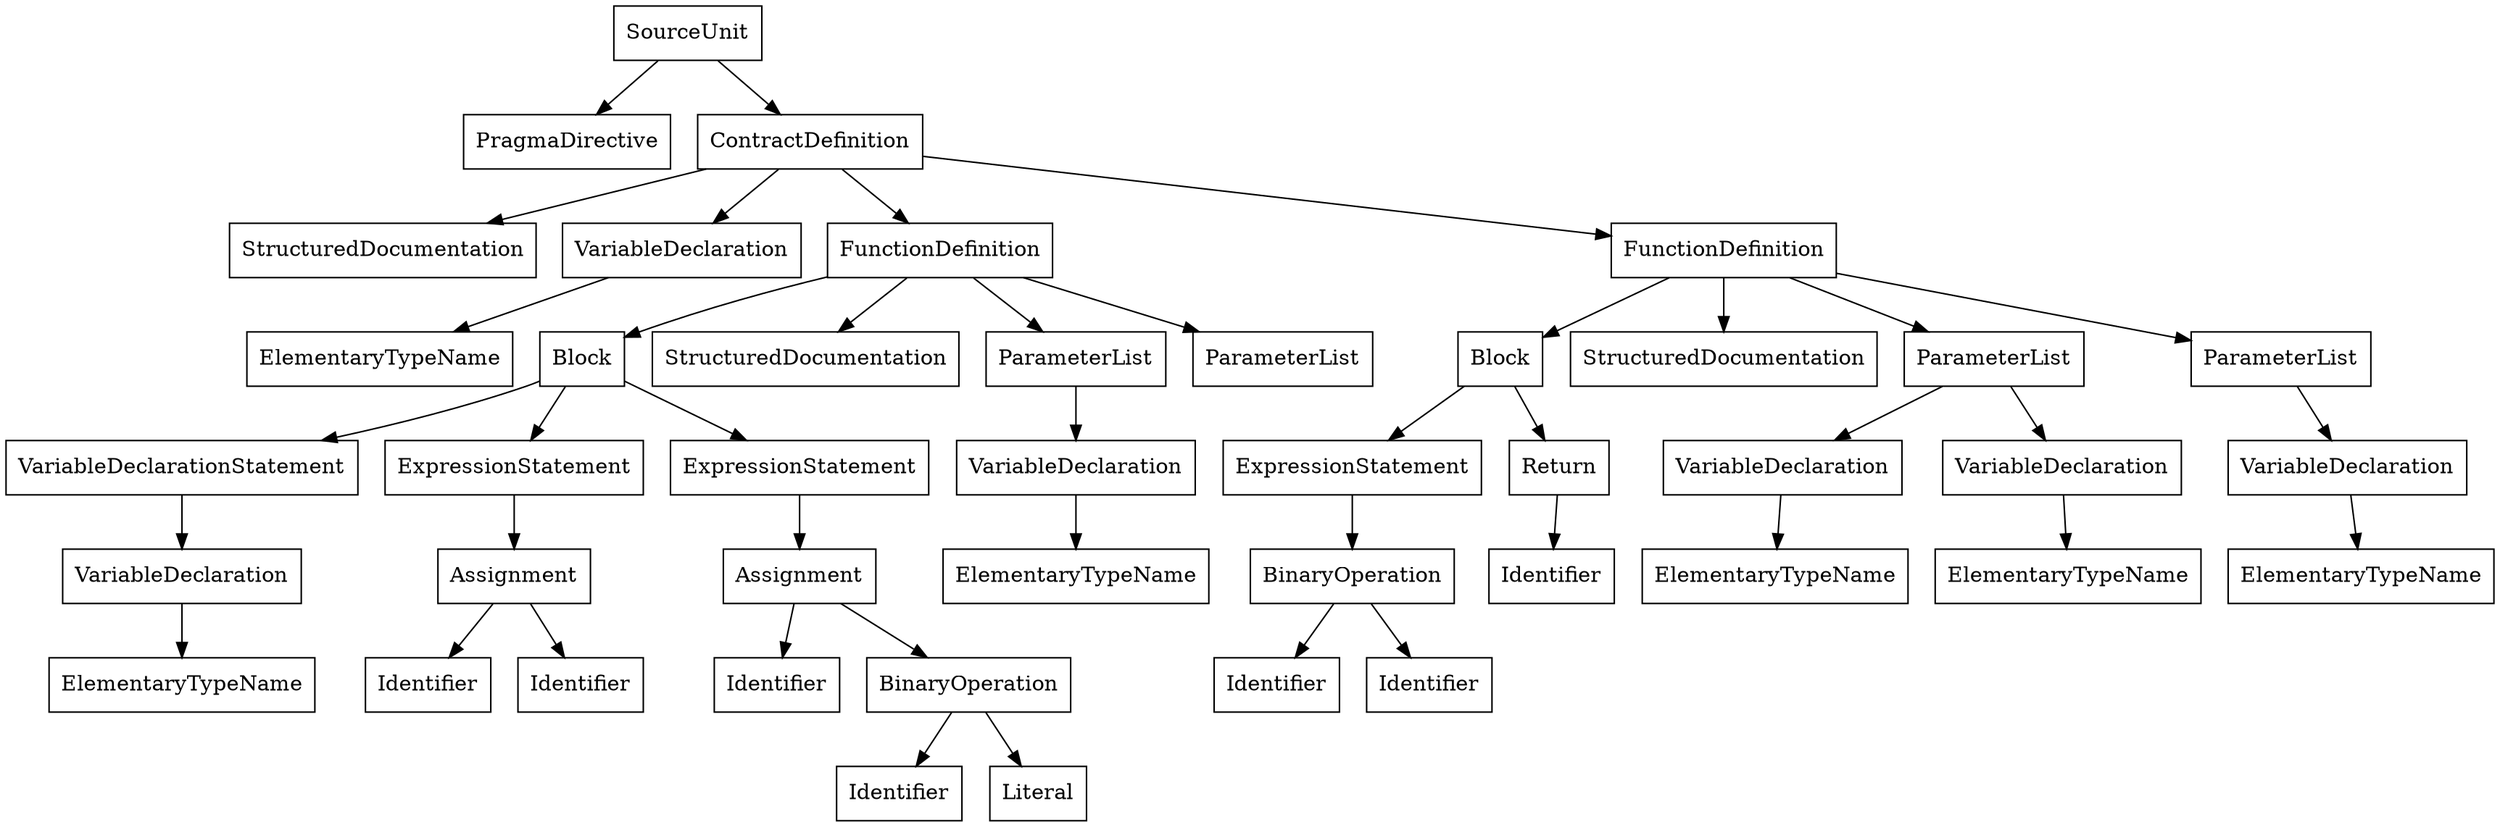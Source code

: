 digraph G{
node[shape=box]
94523330596672[label="SourceUnit"]
94523330596400[label="PragmaDirective"]
94523330596672->94523330596400
94523330596416[label="ContractDefinition"]
94523330596672->94523330596416
94523330596032[label="StructuredDocumentation"]
94523330596416->94523330596032
94523330595808[label="VariableDeclaration"]
94523330596416->94523330595808
94523330582720[label="ElementaryTypeName"]
94523330595808->94523330582720
94523330595824[label="FunctionDefinition"]
94523330596416->94523330595824
94523330589336[label="Block"]
94523330595824->94523330589336
94523330587720[label="VariableDeclarationStatement"]
94523330589336->94523330587720
94523330583632[label="VariableDeclaration"]
94523330587720->94523330583632
94523330583584[label="ElementaryTypeName"]
94523330583632->94523330583584
94523330587736[label="ExpressionStatement"]
94523330589336->94523330587736
94523330585104[label="Assignment"]
94523330587736->94523330585104
94523330584888[label="Identifier"]
94523330585104->94523330584888
94523330584984[label="Identifier"]
94523330585104->94523330584984
94523330587752[label="ExpressionStatement"]
94523330589336->94523330587752
94523330587608[label="Assignment"]
94523330587752->94523330587608
94523330587392[label="Identifier"]
94523330587608->94523330587392
94523330587488[label="BinaryOperation"]
94523330587608->94523330587488
94523330586936[label="Identifier"]
94523330587488->94523330586936
94523330587032[label="Literal"]
94523330587488->94523330587032
94523330589368[label="StructuredDocumentation"]
94523330595824->94523330589368
94523330589656[label="ParameterList"]
94523330595824->94523330589656
94523330589008[label="VariableDeclaration"]
94523330589656->94523330589008
94523330588960[label="ElementaryTypeName"]
94523330589008->94523330588960
94523330589688[label="ParameterList"]
94523330595824->94523330589688
94523330595840[label="FunctionDefinition"]
94523330596416->94523330595840
94523330595280[label="Block"]
94523330595840->94523330595280
94523330591968[label="ExpressionStatement"]
94523330595280->94523330591968
94523330591288[label="BinaryOperation"]
94523330591968->94523330591288
94523330591072[label="Identifier"]
94523330591288->94523330591072
94523330591168[label="Identifier"]
94523330591288->94523330591168
94523330591984[label="Return"]
94523330595280->94523330591984
94523330591824[label="Identifier"]
94523330591984->94523330591824
94523330595312[label="StructuredDocumentation"]
94523330595840->94523330595312
94523330595600[label="ParameterList"]
94523330595840->94523330595600
94523330594072[label="VariableDeclaration"]
94523330595600->94523330594072
94523330593176[label="ElementaryTypeName"]
94523330594072->94523330593176
94523330594088[label="VariableDeclaration"]
94523330595600->94523330594088
94523330594024[label="ElementaryTypeName"]
94523330594088->94523330594024
94523330595632[label="ParameterList"]
94523330595840->94523330595632
94523330595104[label="VariableDeclaration"]
94523330595632->94523330595104
94523330595056[label="ElementaryTypeName"]
94523330595104->94523330595056
}

